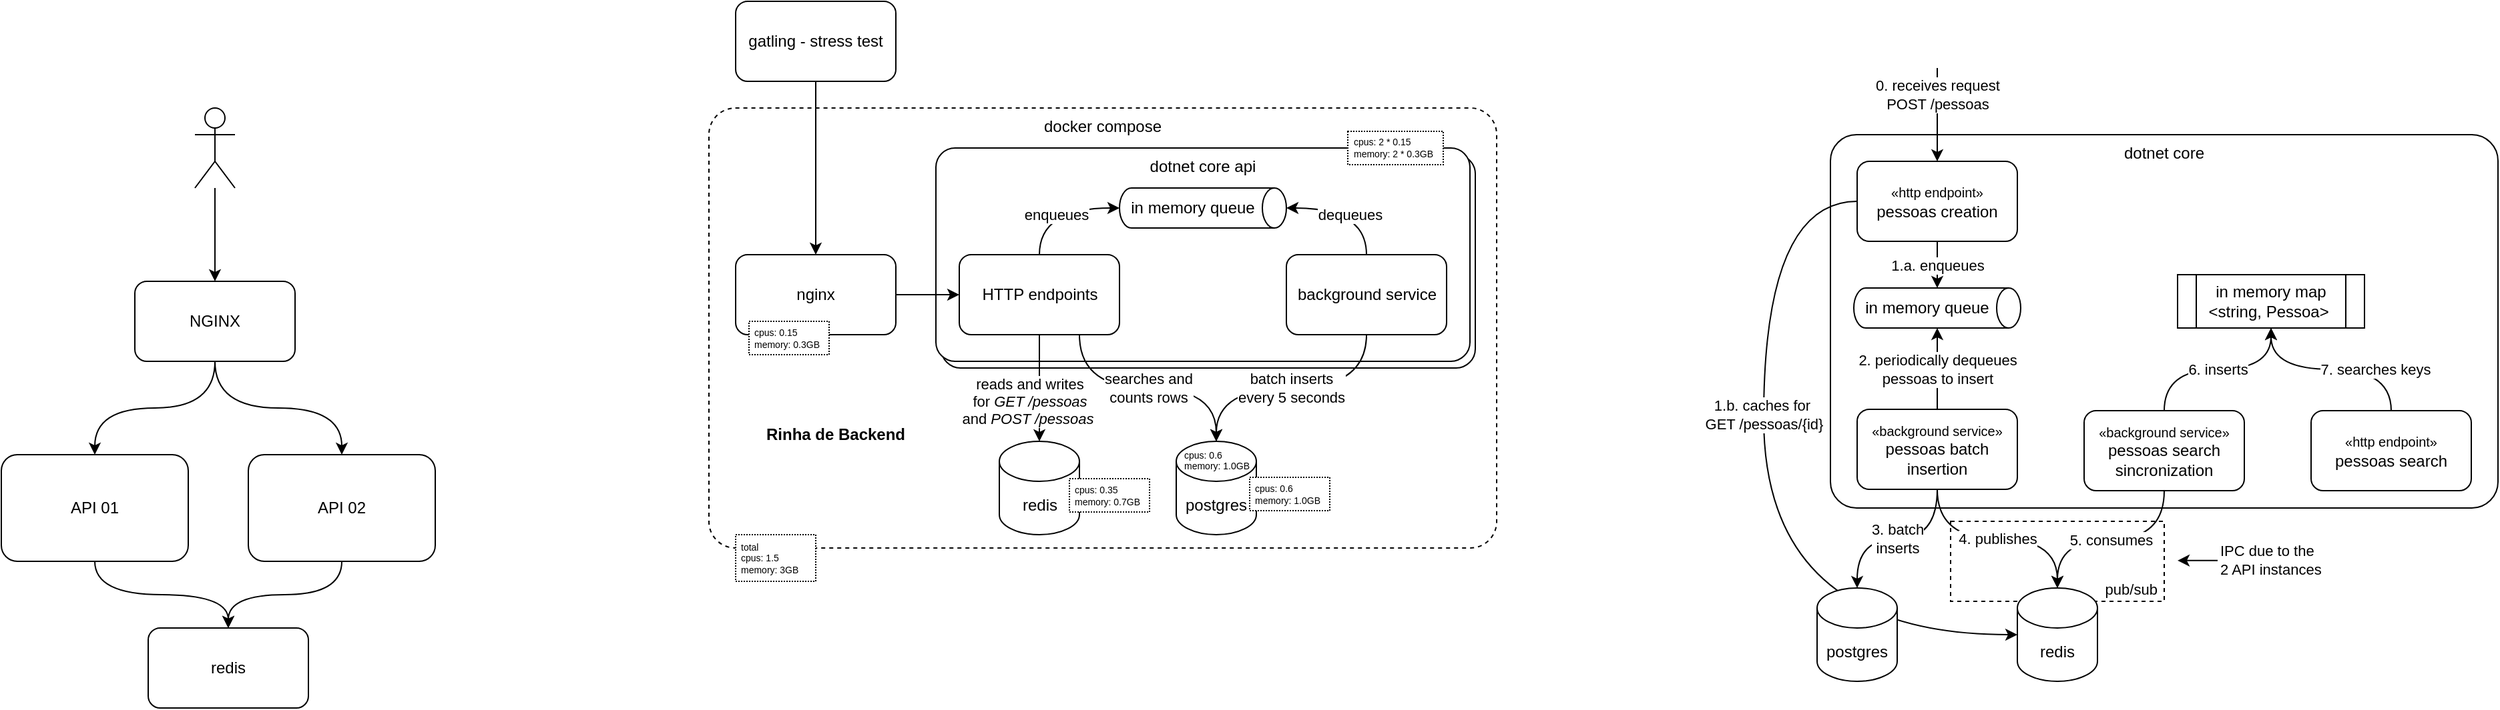 <mxfile version="16.0.2" type="device"><diagram id="nbKReyO2ZVFLKsECYeA9" name="Page-1"><mxGraphModel dx="1950" dy="1278" grid="1" gridSize="10" guides="1" tooltips="1" connect="1" arrows="1" fold="1" page="0" pageScale="1" pageWidth="1600" pageHeight="900" background="#ffffff" math="0" shadow="0"><root><mxCell id="0"/><mxCell id="1" parent="0"/><mxCell id="eSFYQyE9Y7076NbhEmXT-13" value="dotnet core" style="rounded=1;whiteSpace=wrap;html=1;verticalAlign=top;arcSize=7;" vertex="1" parent="1"><mxGeometry x="1660" y="90" width="500" height="280" as="geometry"/></mxCell><mxCell id="eSFYQyE9Y7076NbhEmXT-8" value="pub/sub&amp;nbsp;" style="rounded=0;whiteSpace=wrap;html=1;dashed=1;verticalAlign=bottom;align=right;fontSize=11;" vertex="1" parent="1"><mxGeometry x="1750" y="380" width="160" height="60" as="geometry"/></mxCell><mxCell id="IAREMfN2EuuKGjMOHscb-16" value="docker compose" style="rounded=1;whiteSpace=wrap;html=1;verticalAlign=top;dashed=1;arcSize=6;" parent="1" vertex="1"><mxGeometry x="820" y="70" width="590" height="330" as="geometry"/></mxCell><mxCell id="IAREMfN2EuuKGjMOHscb-28" value="" style="rounded=1;whiteSpace=wrap;html=1;verticalAlign=top;arcSize=9;" parent="1" vertex="1"><mxGeometry x="994" y="105" width="400" height="160" as="geometry"/></mxCell><mxCell id="IAREMfN2EuuKGjMOHscb-11" value="dotnet core api" style="rounded=1;whiteSpace=wrap;html=1;verticalAlign=top;arcSize=9;" parent="1" vertex="1"><mxGeometry x="990" y="100" width="400" height="160" as="geometry"/></mxCell><mxCell id="E26vFgLKSRj0BxrZK9Pr-4" style="edgeStyle=orthogonalEdgeStyle;rounded=0;orthogonalLoop=1;jettySize=auto;html=1;entryX=0.5;entryY=0;entryDx=0;entryDy=0;curved=1;" parent="1" source="E26vFgLKSRj0BxrZK9Pr-1" target="E26vFgLKSRj0BxrZK9Pr-2" edge="1"><mxGeometry relative="1" as="geometry"/></mxCell><mxCell id="E26vFgLKSRj0BxrZK9Pr-5" style="edgeStyle=orthogonalEdgeStyle;curved=1;rounded=0;orthogonalLoop=1;jettySize=auto;html=1;entryX=0.5;entryY=0;entryDx=0;entryDy=0;" parent="1" source="E26vFgLKSRj0BxrZK9Pr-1" target="E26vFgLKSRj0BxrZK9Pr-3" edge="1"><mxGeometry relative="1" as="geometry"/></mxCell><mxCell id="E26vFgLKSRj0BxrZK9Pr-1" value="NGINX" style="rounded=1;whiteSpace=wrap;html=1;" parent="1" vertex="1"><mxGeometry x="390" y="200" width="120" height="60" as="geometry"/></mxCell><mxCell id="E26vFgLKSRj0BxrZK9Pr-17" style="edgeStyle=orthogonalEdgeStyle;curved=1;rounded=0;orthogonalLoop=1;jettySize=auto;html=1;fontSize=8;" parent="1" source="E26vFgLKSRj0BxrZK9Pr-2" target="E26vFgLKSRj0BxrZK9Pr-16" edge="1"><mxGeometry relative="1" as="geometry"/></mxCell><mxCell id="E26vFgLKSRj0BxrZK9Pr-2" value="API 01" style="rounded=1;whiteSpace=wrap;html=1;" parent="1" vertex="1"><mxGeometry x="290" y="330" width="140" height="80" as="geometry"/></mxCell><mxCell id="E26vFgLKSRj0BxrZK9Pr-18" style="edgeStyle=orthogonalEdgeStyle;curved=1;rounded=0;orthogonalLoop=1;jettySize=auto;html=1;fontSize=8;" parent="1" source="E26vFgLKSRj0BxrZK9Pr-3" target="E26vFgLKSRj0BxrZK9Pr-16" edge="1"><mxGeometry relative="1" as="geometry"/></mxCell><mxCell id="E26vFgLKSRj0BxrZK9Pr-3" value="API 02" style="rounded=1;whiteSpace=wrap;html=1;" parent="1" vertex="1"><mxGeometry x="475" y="330" width="140" height="80" as="geometry"/></mxCell><mxCell id="E26vFgLKSRj0BxrZK9Pr-7" style="edgeStyle=orthogonalEdgeStyle;curved=1;rounded=0;orthogonalLoop=1;jettySize=auto;html=1;entryX=0.5;entryY=0;entryDx=0;entryDy=0;" parent="1" source="E26vFgLKSRj0BxrZK9Pr-6" target="E26vFgLKSRj0BxrZK9Pr-1" edge="1"><mxGeometry relative="1" as="geometry"/></mxCell><mxCell id="E26vFgLKSRj0BxrZK9Pr-6" value="" style="shape=umlActor;verticalLabelPosition=bottom;verticalAlign=top;html=1;outlineConnect=0;" parent="1" vertex="1"><mxGeometry x="435" y="70" width="30" height="60" as="geometry"/></mxCell><mxCell id="E26vFgLKSRj0BxrZK9Pr-16" value="redis" style="rounded=1;whiteSpace=wrap;html=1;" parent="1" vertex="1"><mxGeometry x="400" y="460" width="120" height="60" as="geometry"/></mxCell><mxCell id="IAREMfN2EuuKGjMOHscb-1" value="postgres" style="shape=cylinder3;whiteSpace=wrap;html=1;boundedLbl=1;backgroundOutline=1;size=15;" parent="1" vertex="1"><mxGeometry x="1170" y="320" width="60" height="70" as="geometry"/></mxCell><mxCell id="IAREMfN2EuuKGjMOHscb-2" value="in memory queue" style="shape=cylinder3;whiteSpace=wrap;html=1;boundedLbl=1;backgroundOutline=1;size=9;direction=south;" parent="1" vertex="1"><mxGeometry x="1127.5" y="130" width="125" height="30" as="geometry"/></mxCell><mxCell id="IAREMfN2EuuKGjMOHscb-3" value="redis" style="shape=cylinder3;whiteSpace=wrap;html=1;boundedLbl=1;backgroundOutline=1;size=15;" parent="1" vertex="1"><mxGeometry x="1037.5" y="320" width="60" height="70" as="geometry"/></mxCell><mxCell id="IAREMfN2EuuKGjMOHscb-5" value="enqueues" style="edgeStyle=orthogonalEdgeStyle;rounded=0;orthogonalLoop=1;jettySize=auto;html=1;entryX=0.5;entryY=1;entryDx=0;entryDy=0;entryPerimeter=0;curved=1;exitX=0.5;exitY=0;exitDx=0;exitDy=0;" parent="1" source="IAREMfN2EuuKGjMOHscb-4" target="IAREMfN2EuuKGjMOHscb-2" edge="1"><mxGeometry x="-0.0" y="-5" relative="1" as="geometry"><mxPoint as="offset"/></mxGeometry></mxCell><mxCell id="IAREMfN2EuuKGjMOHscb-10" value="searches and&lt;br&gt;counts rows" style="edgeStyle=orthogonalEdgeStyle;curved=1;rounded=0;orthogonalLoop=1;jettySize=auto;html=1;entryX=0.5;entryY=0;entryDx=0;entryDy=0;entryPerimeter=0;exitX=0.75;exitY=1;exitDx=0;exitDy=0;" parent="1" source="IAREMfN2EuuKGjMOHscb-4" target="IAREMfN2EuuKGjMOHscb-1" edge="1"><mxGeometry relative="1" as="geometry"/></mxCell><mxCell id="IAREMfN2EuuKGjMOHscb-4" value="HTTP endpoints" style="rounded=1;whiteSpace=wrap;html=1;" parent="1" vertex="1"><mxGeometry x="1007.5" y="180" width="120" height="60" as="geometry"/></mxCell><mxCell id="IAREMfN2EuuKGjMOHscb-7" value="dequeues" style="edgeStyle=orthogonalEdgeStyle;rounded=0;orthogonalLoop=1;jettySize=auto;html=1;entryX=0.5;entryY=0;entryDx=0;entryDy=0;entryPerimeter=0;curved=1;exitX=0.5;exitY=0;exitDx=0;exitDy=0;" parent="1" source="IAREMfN2EuuKGjMOHscb-6" target="IAREMfN2EuuKGjMOHscb-2" edge="1"><mxGeometry x="0.0" y="5" relative="1" as="geometry"><mxPoint as="offset"/></mxGeometry></mxCell><mxCell id="IAREMfN2EuuKGjMOHscb-8" value="batch&amp;nbsp;inserts&lt;br&gt;every 5 seconds" style="edgeStyle=orthogonalEdgeStyle;curved=1;rounded=0;orthogonalLoop=1;jettySize=auto;html=1;entryX=0.5;entryY=0;entryDx=0;entryDy=0;entryPerimeter=0;exitX=0.5;exitY=1;exitDx=0;exitDy=0;" parent="1" source="IAREMfN2EuuKGjMOHscb-6" target="IAREMfN2EuuKGjMOHscb-1" edge="1"><mxGeometry relative="1" as="geometry"/></mxCell><mxCell id="IAREMfN2EuuKGjMOHscb-6" value="background service" style="rounded=1;whiteSpace=wrap;html=1;" parent="1" vertex="1"><mxGeometry x="1252.5" y="180" width="120" height="60" as="geometry"/></mxCell><mxCell id="IAREMfN2EuuKGjMOHscb-13" style="edgeStyle=orthogonalEdgeStyle;curved=1;rounded=0;orthogonalLoop=1;jettySize=auto;html=1;entryX=0;entryY=0.5;entryDx=0;entryDy=0;" parent="1" source="IAREMfN2EuuKGjMOHscb-12" target="IAREMfN2EuuKGjMOHscb-4" edge="1"><mxGeometry relative="1" as="geometry"/></mxCell><mxCell id="IAREMfN2EuuKGjMOHscb-12" value="nginx" style="rounded=1;whiteSpace=wrap;html=1;" parent="1" vertex="1"><mxGeometry x="840" y="180" width="120" height="60" as="geometry"/></mxCell><mxCell id="IAREMfN2EuuKGjMOHscb-15" style="edgeStyle=orthogonalEdgeStyle;curved=1;rounded=0;orthogonalLoop=1;jettySize=auto;html=1;entryX=0.5;entryY=0;entryDx=0;entryDy=0;" parent="1" source="IAREMfN2EuuKGjMOHscb-14" target="IAREMfN2EuuKGjMOHscb-12" edge="1"><mxGeometry relative="1" as="geometry"/></mxCell><mxCell id="IAREMfN2EuuKGjMOHscb-14" value="gatling - stress test" style="rounded=1;whiteSpace=wrap;html=1;" parent="1" vertex="1"><mxGeometry x="840" y="-10" width="120" height="60" as="geometry"/></mxCell><mxCell id="IAREMfN2EuuKGjMOHscb-9" value="reads and writes&lt;br&gt;for &lt;i&gt;GET /pessoas&lt;/i&gt;&lt;br&gt;and &lt;i&gt;POST /pessoas&amp;nbsp;&lt;/i&gt;" style="edgeStyle=orthogonalEdgeStyle;curved=1;rounded=0;orthogonalLoop=1;jettySize=auto;html=1;entryX=0.5;entryY=0;entryDx=0;entryDy=0;entryPerimeter=0;" parent="1" source="IAREMfN2EuuKGjMOHscb-4" target="IAREMfN2EuuKGjMOHscb-3" edge="1"><mxGeometry x="0.25" y="-7" relative="1" as="geometry"><mxPoint x="-1" as="offset"/></mxGeometry></mxCell><mxCell id="IAREMfN2EuuKGjMOHscb-21" value="&lt;span style=&quot;font-size: 7px&quot;&gt;cpus: 0.6&lt;br style=&quot;font-size: 7px&quot;&gt;&lt;/span&gt;&lt;span style=&quot;font-size: 7px&quot;&gt;memory: 1.0GB&lt;/span&gt;" style="text;html=1;strokeColor=none;fillColor=none;align=left;verticalAlign=top;whiteSpace=wrap;rounded=0;dashed=1;fontSize=7;" parent="1" vertex="1"><mxGeometry x="1174" y="320" width="66" height="20" as="geometry"/></mxCell><mxCell id="IAREMfN2EuuKGjMOHscb-23" value="&lt;span style=&quot;color: rgb(0, 0, 0); font-family: helvetica; font-size: 7px; font-style: normal; font-weight: 400; letter-spacing: normal; text-indent: 0px; text-transform: none; word-spacing: 0px;&quot;&gt;cpus: 0.15&lt;br style=&quot;font-size: 7px&quot;&gt;&lt;/span&gt;&lt;span style=&quot;color: rgb(0, 0, 0); font-family: helvetica; font-size: 7px; font-style: normal; font-weight: 400; letter-spacing: normal; text-indent: 0px; text-transform: none; word-spacing: 0px;&quot;&gt;memory: 0.3GB&lt;/span&gt;" style="rounded=0;whiteSpace=wrap;html=1;dashed=1;dashPattern=1 1;fontSize=7;strokeWidth=1;align=left;spacing=4;labelBackgroundColor=default;" parent="1" vertex="1"><mxGeometry x="850" y="230" width="60" height="25" as="geometry"/></mxCell><mxCell id="IAREMfN2EuuKGjMOHscb-24" value="&lt;span style=&quot;color: rgb(0 , 0 , 0) ; font-family: &amp;#34;helvetica&amp;#34; ; font-size: 7px ; font-style: normal ; font-weight: 400 ; letter-spacing: normal ; text-indent: 0px ; text-transform: none ; word-spacing: 0px&quot;&gt;cpus: 2 * 0.15&lt;br style=&quot;font-size: 7px&quot;&gt;&lt;/span&gt;&lt;span style=&quot;color: rgb(0 , 0 , 0) ; font-family: &amp;#34;helvetica&amp;#34; ; font-size: 7px ; font-style: normal ; font-weight: 400 ; letter-spacing: normal ; text-indent: 0px ; text-transform: none ; word-spacing: 0px&quot;&gt;memory: 2 * 0.3GB&lt;/span&gt;" style="rounded=0;whiteSpace=wrap;html=1;dashed=1;dashPattern=1 1;fontSize=7;strokeWidth=1;align=left;spacing=4;labelBackgroundColor=default;" parent="1" vertex="1"><mxGeometry x="1298.5" y="87.5" width="71.5" height="25" as="geometry"/></mxCell><mxCell id="IAREMfN2EuuKGjMOHscb-25" value="&lt;span style=&quot;color: rgb(0 , 0 , 0) ; font-family: &amp;#34;helvetica&amp;#34; ; font-size: 7px ; font-style: normal ; font-weight: 400 ; letter-spacing: normal ; text-indent: 0px ; text-transform: none ; word-spacing: 0px&quot;&gt;cpus: 0.35&lt;br style=&quot;font-size: 7px&quot;&gt;&lt;/span&gt;&lt;span style=&quot;color: rgb(0 , 0 , 0) ; font-family: &amp;#34;helvetica&amp;#34; ; font-size: 7px ; font-style: normal ; font-weight: 400 ; letter-spacing: normal ; text-indent: 0px ; text-transform: none ; word-spacing: 0px&quot;&gt;memory: 0.7GB&lt;/span&gt;" style="rounded=0;whiteSpace=wrap;html=1;dashed=1;dashPattern=1 1;fontSize=7;strokeWidth=1;align=left;spacing=4;labelBackgroundColor=default;" parent="1" vertex="1"><mxGeometry x="1090" y="348" width="60" height="25" as="geometry"/></mxCell><mxCell id="IAREMfN2EuuKGjMOHscb-26" value="&lt;span style=&quot;color: rgb(0 , 0 , 0) ; font-family: &amp;#34;helvetica&amp;#34; ; font-size: 7px ; font-style: normal ; font-weight: 400 ; letter-spacing: normal ; text-indent: 0px ; text-transform: none ; word-spacing: 0px&quot;&gt;cpus: 0.6&lt;br style=&quot;font-size: 7px&quot;&gt;&lt;/span&gt;&lt;span style=&quot;color: rgb(0 , 0 , 0) ; font-family: &amp;#34;helvetica&amp;#34; ; font-size: 7px ; font-style: normal ; font-weight: 400 ; letter-spacing: normal ; text-indent: 0px ; text-transform: none ; word-spacing: 0px&quot;&gt;memory: 1.0GB&lt;/span&gt;" style="rounded=0;whiteSpace=wrap;html=1;dashed=1;dashPattern=1 1;fontSize=7;strokeWidth=1;align=left;spacing=4;labelBackgroundColor=default;" parent="1" vertex="1"><mxGeometry x="1225" y="347" width="60" height="25" as="geometry"/></mxCell><mxCell id="IAREMfN2EuuKGjMOHscb-27" value="&lt;span style=&quot;color: rgb(0 , 0 , 0) ; font-family: &amp;#34;helvetica&amp;#34; ; font-size: 7px ; font-style: normal ; font-weight: 400 ; letter-spacing: normal ; text-indent: 0px ; text-transform: none ; word-spacing: 0px&quot;&gt;total&lt;br&gt;cpus: 1.5&lt;br style=&quot;font-size: 7px&quot;&gt;&lt;/span&gt;&lt;span style=&quot;color: rgb(0 , 0 , 0) ; font-family: &amp;#34;helvetica&amp;#34; ; font-size: 7px ; font-style: normal ; font-weight: 400 ; letter-spacing: normal ; text-indent: 0px ; text-transform: none ; word-spacing: 0px&quot;&gt;memory: 3GB&lt;/span&gt;" style="rounded=0;whiteSpace=wrap;html=1;dashed=1;dashPattern=1 1;fontSize=7;strokeWidth=1;align=left;spacing=4;labelBackgroundColor=default;" parent="1" vertex="1"><mxGeometry x="840" y="390" width="60" height="35" as="geometry"/></mxCell><mxCell id="IAREMfN2EuuKGjMOHscb-29" value="Rinha de Backend" style="text;html=1;strokeColor=none;fillColor=none;align=center;verticalAlign=middle;whiteSpace=wrap;rounded=0;dashed=1;dashPattern=1 1;labelBackgroundColor=default;fontSize=12;fontStyle=1" parent="1" vertex="1"><mxGeometry x="860" y="300" width="110" height="30" as="geometry"/></mxCell><mxCell id="eSFYQyE9Y7076NbhEmXT-3" value="5. consumes" style="edgeStyle=orthogonalEdgeStyle;rounded=0;orthogonalLoop=1;jettySize=auto;html=1;curved=1;" edge="1" parent="1" source="eSFYQyE9Y7076NbhEmXT-1" target="eSFYQyE9Y7076NbhEmXT-2"><mxGeometry relative="1" as="geometry"/></mxCell><mxCell id="eSFYQyE9Y7076NbhEmXT-11" value="6. inserts" style="edgeStyle=orthogonalEdgeStyle;curved=1;rounded=0;orthogonalLoop=1;jettySize=auto;html=1;exitX=0.5;exitY=0;exitDx=0;exitDy=0;" edge="1" parent="1" source="eSFYQyE9Y7076NbhEmXT-1" target="eSFYQyE9Y7076NbhEmXT-10"><mxGeometry relative="1" as="geometry"/></mxCell><mxCell id="eSFYQyE9Y7076NbhEmXT-1" value="&lt;font style=&quot;font-size: 10px&quot;&gt;«background service»&lt;/font&gt;&lt;br&gt;pessoas search sincronization" style="rounded=1;whiteSpace=wrap;html=1;" vertex="1" parent="1"><mxGeometry x="1850" y="297" width="120" height="60" as="geometry"/></mxCell><mxCell id="eSFYQyE9Y7076NbhEmXT-2" value="redis" style="shape=cylinder3;whiteSpace=wrap;html=1;boundedLbl=1;backgroundOutline=1;size=15;" vertex="1" parent="1"><mxGeometry x="1800" y="430" width="60" height="70" as="geometry"/></mxCell><mxCell id="eSFYQyE9Y7076NbhEmXT-5" value="4. publishes" style="edgeStyle=orthogonalEdgeStyle;curved=1;rounded=0;orthogonalLoop=1;jettySize=auto;html=1;entryX=0.5;entryY=0;entryDx=0;entryDy=0;entryPerimeter=0;exitX=0.5;exitY=1;exitDx=0;exitDy=0;" edge="1" parent="1" source="eSFYQyE9Y7076NbhEmXT-4" target="eSFYQyE9Y7076NbhEmXT-2"><mxGeometry relative="1" as="geometry"/></mxCell><mxCell id="eSFYQyE9Y7076NbhEmXT-7" value="3. batch&lt;br&gt;inserts" style="edgeStyle=orthogonalEdgeStyle;curved=1;rounded=0;orthogonalLoop=1;jettySize=auto;html=1;entryX=0.5;entryY=0;entryDx=0;entryDy=0;entryPerimeter=0;" edge="1" parent="1" source="eSFYQyE9Y7076NbhEmXT-4" target="eSFYQyE9Y7076NbhEmXT-6"><mxGeometry relative="1" as="geometry"/></mxCell><mxCell id="eSFYQyE9Y7076NbhEmXT-17" value="2. periodically dequeues&lt;br&gt;pessoas to insert" style="edgeStyle=orthogonalEdgeStyle;curved=1;rounded=0;orthogonalLoop=1;jettySize=auto;html=1;fontSize=11;" edge="1" parent="1" source="eSFYQyE9Y7076NbhEmXT-4" target="eSFYQyE9Y7076NbhEmXT-16"><mxGeometry relative="1" as="geometry"/></mxCell><mxCell id="eSFYQyE9Y7076NbhEmXT-4" value="&lt;font style=&quot;font-size: 10px&quot;&gt;«background service»&lt;/font&gt;&lt;br&gt;pessoas batch insertion" style="rounded=1;whiteSpace=wrap;html=1;" vertex="1" parent="1"><mxGeometry x="1680" y="296" width="120" height="60" as="geometry"/></mxCell><mxCell id="eSFYQyE9Y7076NbhEmXT-12" value="7. searches keys" style="edgeStyle=orthogonalEdgeStyle;curved=1;rounded=0;orthogonalLoop=1;jettySize=auto;html=1;entryX=0.5;entryY=1;entryDx=0;entryDy=0;" edge="1" parent="1" source="eSFYQyE9Y7076NbhEmXT-9" target="eSFYQyE9Y7076NbhEmXT-10"><mxGeometry x="-0.428" relative="1" as="geometry"><mxPoint as="offset"/></mxGeometry></mxCell><mxCell id="eSFYQyE9Y7076NbhEmXT-9" value="&lt;font style=&quot;font-size: 10px&quot;&gt;«http endpoint»&lt;/font&gt;&lt;br&gt;pessoas search" style="rounded=1;whiteSpace=wrap;html=1;" vertex="1" parent="1"><mxGeometry x="2020" y="297" width="120" height="60" as="geometry"/></mxCell><mxCell id="eSFYQyE9Y7076NbhEmXT-10" value="in memory map&lt;br&gt;&amp;lt;string, Pessoa&amp;gt;&amp;nbsp;" style="shape=process;whiteSpace=wrap;html=1;backgroundOutline=1;" vertex="1" parent="1"><mxGeometry x="1920" y="195" width="140" height="40" as="geometry"/></mxCell><mxCell id="eSFYQyE9Y7076NbhEmXT-16" value="in memory queue" style="shape=cylinder3;whiteSpace=wrap;html=1;boundedLbl=1;backgroundOutline=1;size=9;direction=south;" vertex="1" parent="1"><mxGeometry x="1677.5" y="205" width="125" height="30" as="geometry"/></mxCell><mxCell id="eSFYQyE9Y7076NbhEmXT-21" value="1.a. enqueues" style="edgeStyle=orthogonalEdgeStyle;curved=1;rounded=0;orthogonalLoop=1;jettySize=auto;html=1;entryX=0;entryY=0.5;entryDx=0;entryDy=0;entryPerimeter=0;fontSize=11;" edge="1" parent="1" source="eSFYQyE9Y7076NbhEmXT-20" target="eSFYQyE9Y7076NbhEmXT-16"><mxGeometry relative="1" as="geometry"/></mxCell><mxCell id="eSFYQyE9Y7076NbhEmXT-22" value="1.b. caches for&amp;nbsp;&lt;br&gt;GET /pessoas/{id}" style="edgeStyle=orthogonalEdgeStyle;curved=1;rounded=0;orthogonalLoop=1;jettySize=auto;html=1;entryX=0;entryY=0.5;entryDx=0;entryDy=0;entryPerimeter=0;fontSize=11;" edge="1" parent="1" source="eSFYQyE9Y7076NbhEmXT-20" target="eSFYQyE9Y7076NbhEmXT-2"><mxGeometry x="-0.214" relative="1" as="geometry"><Array as="points"><mxPoint x="1610" y="140"/><mxPoint x="1610" y="465"/></Array><mxPoint as="offset"/></mxGeometry></mxCell><mxCell id="eSFYQyE9Y7076NbhEmXT-20" value="&lt;font style=&quot;font-size: 10px&quot;&gt;«http endpoint»&lt;/font&gt;&lt;br&gt;pessoas creation" style="rounded=1;whiteSpace=wrap;html=1;" vertex="1" parent="1"><mxGeometry x="1680" y="110" width="120" height="60" as="geometry"/></mxCell><mxCell id="eSFYQyE9Y7076NbhEmXT-6" value="postgres" style="shape=cylinder3;whiteSpace=wrap;html=1;boundedLbl=1;backgroundOutline=1;size=15;" vertex="1" parent="1"><mxGeometry x="1650" y="430" width="60" height="70" as="geometry"/></mxCell><mxCell id="eSFYQyE9Y7076NbhEmXT-23" value="0. receives request&lt;br&gt;POST /pessoas" style="endArrow=classic;html=1;rounded=0;fontSize=11;curved=1;entryX=0.5;entryY=0;entryDx=0;entryDy=0;" edge="1" parent="1" target="eSFYQyE9Y7076NbhEmXT-20"><mxGeometry x="-0.429" width="50" height="50" relative="1" as="geometry"><mxPoint x="1740" y="40" as="sourcePoint"/><mxPoint x="1840" y="-30" as="targetPoint"/><mxPoint as="offset"/></mxGeometry></mxCell><mxCell id="eSFYQyE9Y7076NbhEmXT-30" value="IPC due to the&lt;br&gt;2 API&amp;nbsp;instances" style="endArrow=classic;html=1;rounded=0;fontSize=11;curved=1;align=left;" edge="1" parent="1"><mxGeometry x="-1" width="50" height="50" relative="1" as="geometry"><mxPoint x="1950" y="409.43" as="sourcePoint"/><mxPoint x="1920" y="409.43" as="targetPoint"/><mxPoint as="offset"/></mxGeometry></mxCell></root></mxGraphModel></diagram></mxfile>